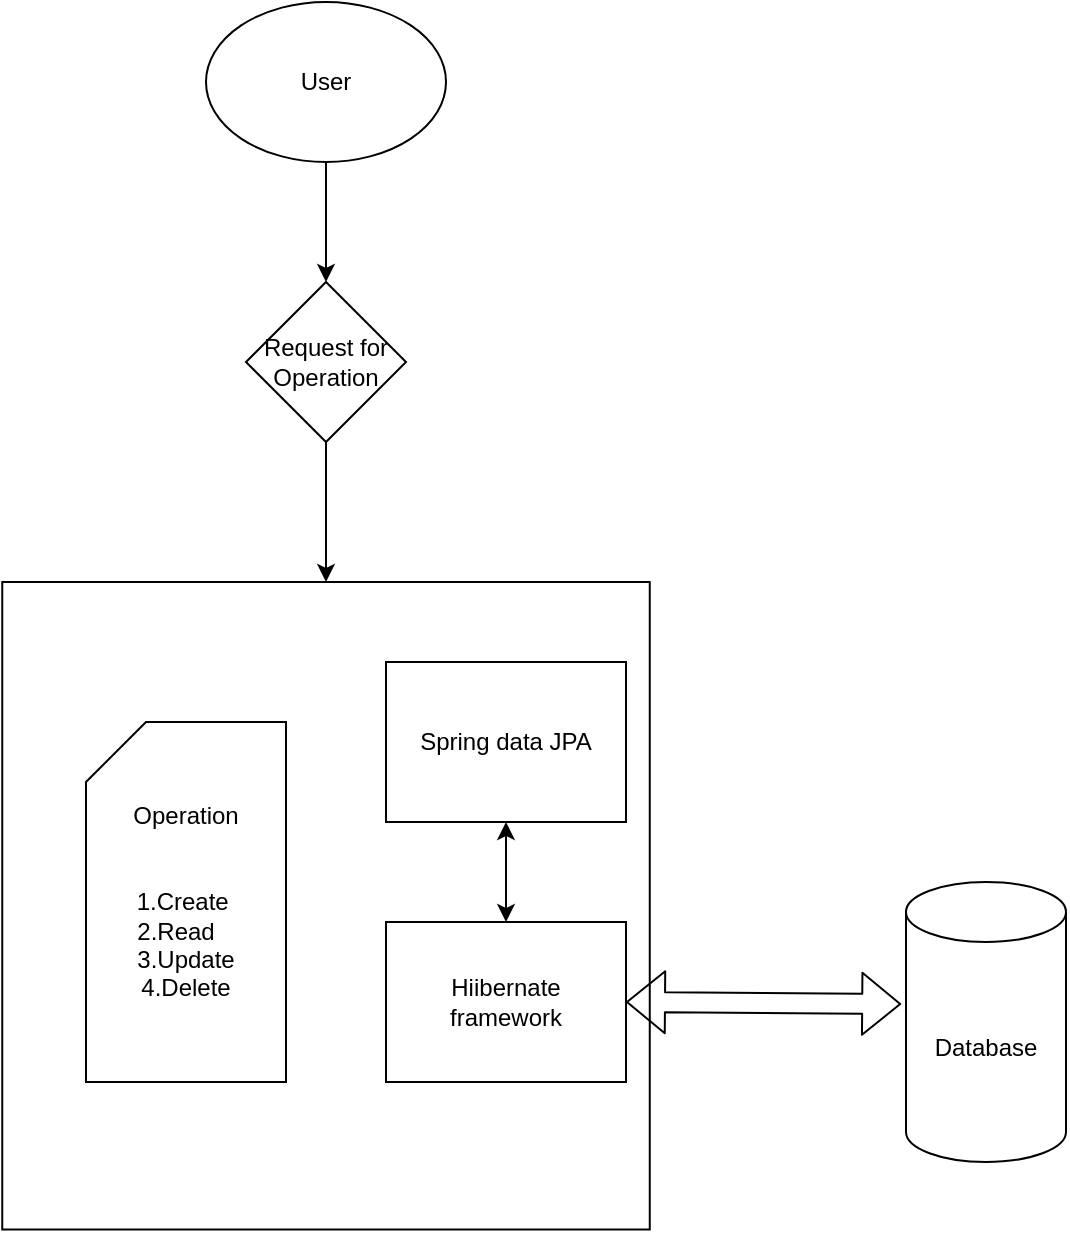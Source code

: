 <mxfile version="15.2.5" type="device"><diagram id="dppsZOURmPi11ZZtwtYX" name="Page-1"><mxGraphModel dx="1038" dy="579" grid="1" gridSize="10" guides="1" tooltips="1" connect="1" arrows="1" fold="1" page="1" pageScale="1" pageWidth="850" pageHeight="1100" math="0" shadow="0"><root><mxCell id="0"/><mxCell id="1" parent="0"/><mxCell id="uXmdNONUdZhUBJ6C2ja9-1" value="User" style="ellipse;whiteSpace=wrap;html=1;" vertex="1" parent="1"><mxGeometry x="300" y="30" width="120" height="80" as="geometry"/></mxCell><mxCell id="uXmdNONUdZhUBJ6C2ja9-2" value="Request for&lt;br&gt;Operation" style="rhombus;whiteSpace=wrap;html=1;" vertex="1" parent="1"><mxGeometry x="320" y="170" width="80" height="80" as="geometry"/></mxCell><mxCell id="uXmdNONUdZhUBJ6C2ja9-3" value="" style="whiteSpace=wrap;html=1;aspect=fixed;" vertex="1" parent="1"><mxGeometry x="198.13" y="320" width="323.75" height="323.75" as="geometry"/></mxCell><mxCell id="uXmdNONUdZhUBJ6C2ja9-4" value="Spring data JPA" style="rounded=0;whiteSpace=wrap;html=1;" vertex="1" parent="1"><mxGeometry x="390" y="360" width="120" height="80" as="geometry"/></mxCell><mxCell id="uXmdNONUdZhUBJ6C2ja9-5" value="Hiibernate&lt;br&gt;framework" style="rounded=0;whiteSpace=wrap;html=1;" vertex="1" parent="1"><mxGeometry x="390" y="490" width="120" height="80" as="geometry"/></mxCell><mxCell id="uXmdNONUdZhUBJ6C2ja9-6" value="Database" style="shape=cylinder3;whiteSpace=wrap;html=1;boundedLbl=1;backgroundOutline=1;size=15;" vertex="1" parent="1"><mxGeometry x="650" y="470" width="80" height="140" as="geometry"/></mxCell><mxCell id="uXmdNONUdZhUBJ6C2ja9-7" value="" style="endArrow=classic;html=1;exitX=0.5;exitY=1;exitDx=0;exitDy=0;entryX=0.5;entryY=0;entryDx=0;entryDy=0;" edge="1" parent="1" source="uXmdNONUdZhUBJ6C2ja9-1" target="uXmdNONUdZhUBJ6C2ja9-2"><mxGeometry width="50" height="50" relative="1" as="geometry"><mxPoint x="400" y="320" as="sourcePoint"/><mxPoint x="450" y="270" as="targetPoint"/></mxGeometry></mxCell><mxCell id="uXmdNONUdZhUBJ6C2ja9-8" value="" style="endArrow=classic;html=1;" edge="1" parent="1" target="uXmdNONUdZhUBJ6C2ja9-3"><mxGeometry width="50" height="50" relative="1" as="geometry"><mxPoint x="360" y="250" as="sourcePoint"/><mxPoint x="410" y="200" as="targetPoint"/></mxGeometry></mxCell><mxCell id="uXmdNONUdZhUBJ6C2ja9-9" style="edgeStyle=orthogonalEdgeStyle;rounded=0;orthogonalLoop=1;jettySize=auto;html=1;exitX=0.5;exitY=1;exitDx=0;exitDy=0;" edge="1" parent="1" source="uXmdNONUdZhUBJ6C2ja9-5" target="uXmdNONUdZhUBJ6C2ja9-5"><mxGeometry relative="1" as="geometry"/></mxCell><mxCell id="uXmdNONUdZhUBJ6C2ja9-23" value="Operation&lt;br&gt;&lt;br&gt;&lt;br&gt;1.Create&amp;nbsp;&lt;br&gt;2.Read&amp;nbsp; &amp;nbsp;&lt;br&gt;3.Update&lt;br&gt;4.Delete" style="shape=card;whiteSpace=wrap;html=1;" vertex="1" parent="1"><mxGeometry x="240" y="390" width="100" height="180" as="geometry"/></mxCell><mxCell id="uXmdNONUdZhUBJ6C2ja9-29" value="" style="endArrow=classic;startArrow=classic;html=1;entryX=0.5;entryY=1;entryDx=0;entryDy=0;exitX=0.5;exitY=0;exitDx=0;exitDy=0;" edge="1" parent="1" source="uXmdNONUdZhUBJ6C2ja9-5" target="uXmdNONUdZhUBJ6C2ja9-4"><mxGeometry width="50" height="50" relative="1" as="geometry"><mxPoint x="430" y="490" as="sourcePoint"/><mxPoint x="480" y="440" as="targetPoint"/></mxGeometry></mxCell><mxCell id="uXmdNONUdZhUBJ6C2ja9-30" value="" style="shape=flexArrow;endArrow=classic;startArrow=classic;html=1;exitX=1;exitY=0.5;exitDx=0;exitDy=0;entryX=-0.03;entryY=0.436;entryDx=0;entryDy=0;entryPerimeter=0;" edge="1" parent="1" source="uXmdNONUdZhUBJ6C2ja9-5" target="uXmdNONUdZhUBJ6C2ja9-6"><mxGeometry width="100" height="100" relative="1" as="geometry"><mxPoint x="540" y="510" as="sourcePoint"/><mxPoint x="650" y="520" as="targetPoint"/></mxGeometry></mxCell></root></mxGraphModel></diagram></mxfile>